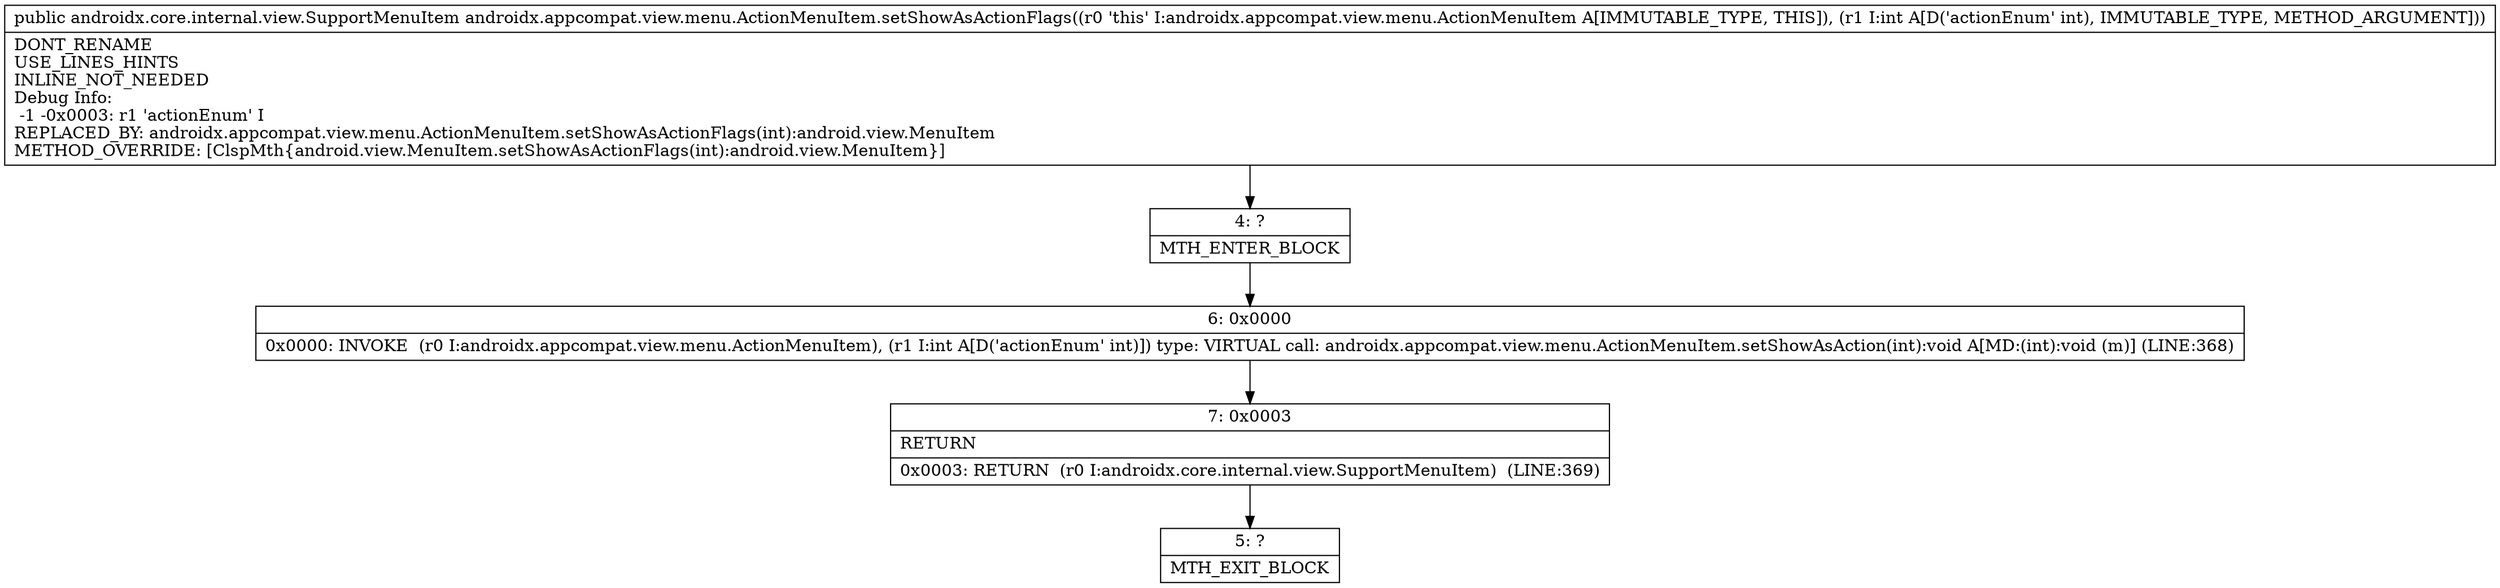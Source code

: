 digraph "CFG forandroidx.appcompat.view.menu.ActionMenuItem.setShowAsActionFlags(I)Landroidx\/core\/internal\/view\/SupportMenuItem;" {
Node_4 [shape=record,label="{4\:\ ?|MTH_ENTER_BLOCK\l}"];
Node_6 [shape=record,label="{6\:\ 0x0000|0x0000: INVOKE  (r0 I:androidx.appcompat.view.menu.ActionMenuItem), (r1 I:int A[D('actionEnum' int)]) type: VIRTUAL call: androidx.appcompat.view.menu.ActionMenuItem.setShowAsAction(int):void A[MD:(int):void (m)] (LINE:368)\l}"];
Node_7 [shape=record,label="{7\:\ 0x0003|RETURN\l|0x0003: RETURN  (r0 I:androidx.core.internal.view.SupportMenuItem)  (LINE:369)\l}"];
Node_5 [shape=record,label="{5\:\ ?|MTH_EXIT_BLOCK\l}"];
MethodNode[shape=record,label="{public androidx.core.internal.view.SupportMenuItem androidx.appcompat.view.menu.ActionMenuItem.setShowAsActionFlags((r0 'this' I:androidx.appcompat.view.menu.ActionMenuItem A[IMMUTABLE_TYPE, THIS]), (r1 I:int A[D('actionEnum' int), IMMUTABLE_TYPE, METHOD_ARGUMENT]))  | DONT_RENAME\lUSE_LINES_HINTS\lINLINE_NOT_NEEDED\lDebug Info:\l  \-1 \-0x0003: r1 'actionEnum' I\lREPLACED_BY: androidx.appcompat.view.menu.ActionMenuItem.setShowAsActionFlags(int):android.view.MenuItem\lMETHOD_OVERRIDE: [ClspMth\{android.view.MenuItem.setShowAsActionFlags(int):android.view.MenuItem\}]\l}"];
MethodNode -> Node_4;Node_4 -> Node_6;
Node_6 -> Node_7;
Node_7 -> Node_5;
}

